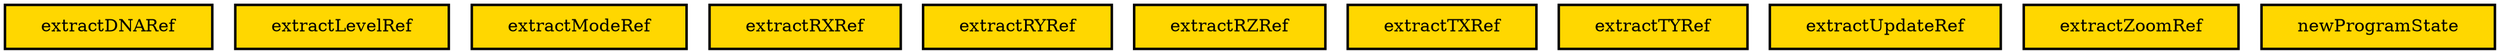 digraph "Diagram of: ProgramState" {
    node [margin="0.4,0.1"
         ,style=filled];
    1 [label=extractDNARef
      ,shape=box
      ,fillcolor=gold
      ,style="filled,bold"];
    2 [label=extractLevelRef
      ,shape=box
      ,fillcolor=gold
      ,style="filled,bold"];
    3 [label=extractModeRef
      ,shape=box
      ,fillcolor=gold
      ,style="filled,bold"];
    4 [label=extractRXRef
      ,shape=box
      ,fillcolor=gold
      ,style="filled,bold"];
    5 [label=extractRYRef
      ,shape=box
      ,fillcolor=gold
      ,style="filled,bold"];
    6 [label=extractRZRef
      ,shape=box
      ,fillcolor=gold
      ,style="filled,bold"];
    7 [label=extractTXRef
      ,shape=box
      ,fillcolor=gold
      ,style="filled,bold"];
    8 [label=extractTYRef
      ,shape=box
      ,fillcolor=gold
      ,style="filled,bold"];
    9 [label=extractUpdateRef
      ,shape=box
      ,fillcolor=gold
      ,style="filled,bold"];
    10 [label=extractZoomRef
       ,shape=box
       ,fillcolor=gold
       ,style="filled,bold"];
    11 [label=newProgramState
       ,shape=box
       ,fillcolor=gold
       ,style="filled,bold"];
}
